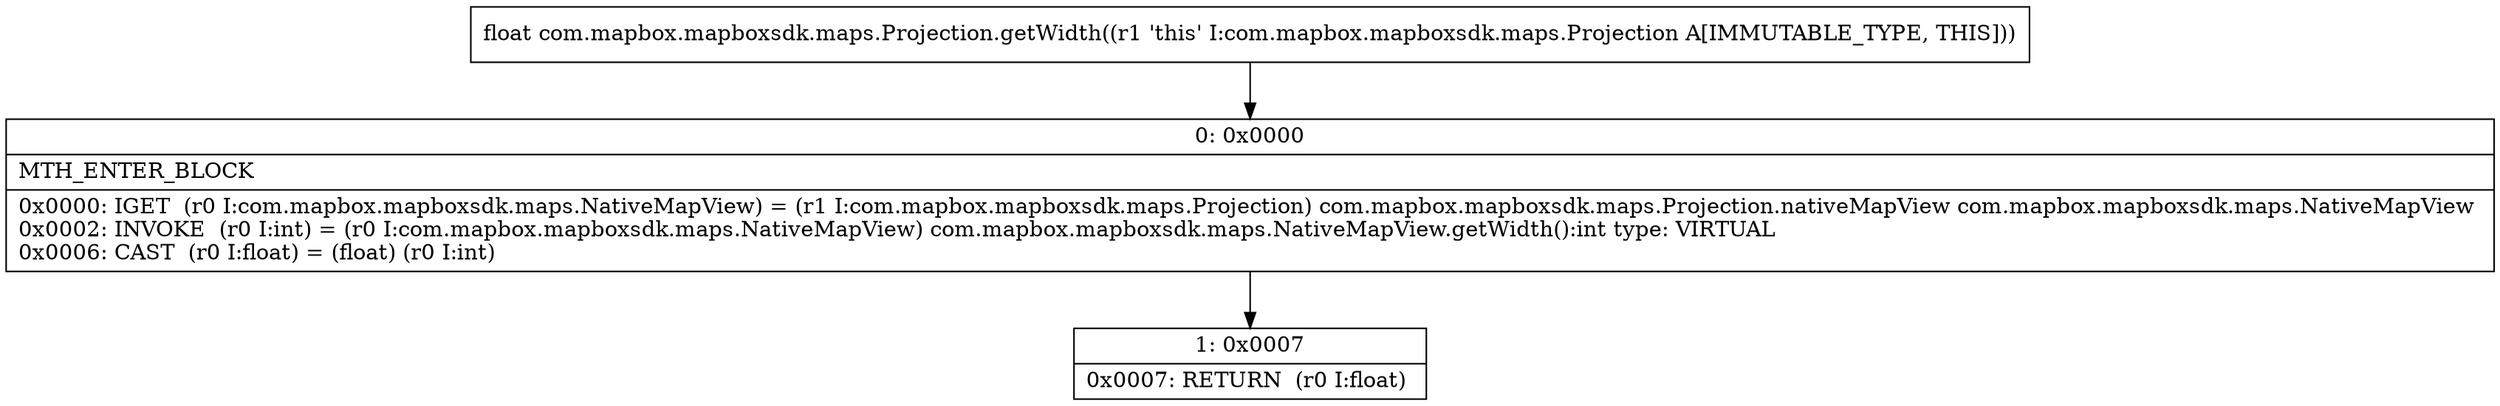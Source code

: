 digraph "CFG forcom.mapbox.mapboxsdk.maps.Projection.getWidth()F" {
Node_0 [shape=record,label="{0\:\ 0x0000|MTH_ENTER_BLOCK\l|0x0000: IGET  (r0 I:com.mapbox.mapboxsdk.maps.NativeMapView) = (r1 I:com.mapbox.mapboxsdk.maps.Projection) com.mapbox.mapboxsdk.maps.Projection.nativeMapView com.mapbox.mapboxsdk.maps.NativeMapView \l0x0002: INVOKE  (r0 I:int) = (r0 I:com.mapbox.mapboxsdk.maps.NativeMapView) com.mapbox.mapboxsdk.maps.NativeMapView.getWidth():int type: VIRTUAL \l0x0006: CAST  (r0 I:float) = (float) (r0 I:int) \l}"];
Node_1 [shape=record,label="{1\:\ 0x0007|0x0007: RETURN  (r0 I:float) \l}"];
MethodNode[shape=record,label="{float com.mapbox.mapboxsdk.maps.Projection.getWidth((r1 'this' I:com.mapbox.mapboxsdk.maps.Projection A[IMMUTABLE_TYPE, THIS])) }"];
MethodNode -> Node_0;
Node_0 -> Node_1;
}

